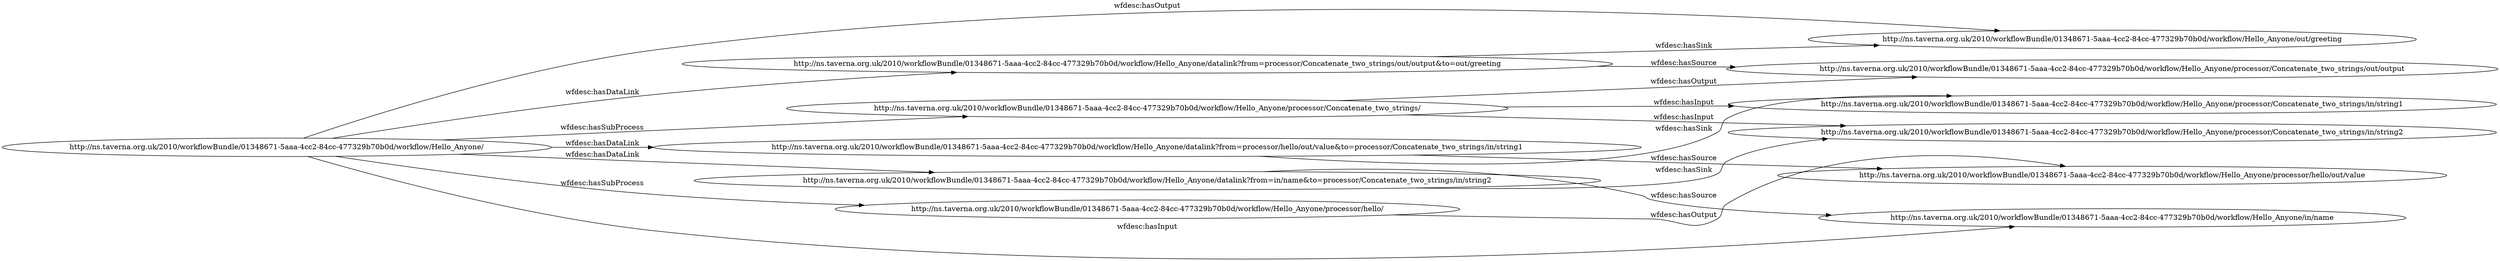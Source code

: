 digraph ar2dtool_diagram { 
rankdir=LR;
size="1501"
	"http://ns.taverna.org.uk/2010/workflowBundle/01348671-5aaa-4cc2-84cc-477329b70b0d/workflow/Hello_Anyone/datalink?from=processor/Concatenate_two_strings/out/output&to=out/greeting" -> "http://ns.taverna.org.uk/2010/workflowBundle/01348671-5aaa-4cc2-84cc-477329b70b0d/workflow/Hello_Anyone/out/greeting" [ label = "wfdesc:hasSink" ];
	"http://ns.taverna.org.uk/2010/workflowBundle/01348671-5aaa-4cc2-84cc-477329b70b0d/workflow/Hello_Anyone/datalink?from=processor/Concatenate_two_strings/out/output&to=out/greeting" -> "http://ns.taverna.org.uk/2010/workflowBundle/01348671-5aaa-4cc2-84cc-477329b70b0d/workflow/Hello_Anyone/processor/Concatenate_two_strings/out/output" [ label = "wfdesc:hasSource" ];
	"http://ns.taverna.org.uk/2010/workflowBundle/01348671-5aaa-4cc2-84cc-477329b70b0d/workflow/Hello_Anyone/datalink?from=processor/hello/out/value&to=processor/Concatenate_two_strings/in/string1" -> "http://ns.taverna.org.uk/2010/workflowBundle/01348671-5aaa-4cc2-84cc-477329b70b0d/workflow/Hello_Anyone/processor/Concatenate_two_strings/in/string1" [ label = "wfdesc:hasSink" ];
	"http://ns.taverna.org.uk/2010/workflowBundle/01348671-5aaa-4cc2-84cc-477329b70b0d/workflow/Hello_Anyone/datalink?from=processor/hello/out/value&to=processor/Concatenate_two_strings/in/string1" -> "http://ns.taverna.org.uk/2010/workflowBundle/01348671-5aaa-4cc2-84cc-477329b70b0d/workflow/Hello_Anyone/processor/hello/out/value" [ label = "wfdesc:hasSource" ];
	"http://ns.taverna.org.uk/2010/workflowBundle/01348671-5aaa-4cc2-84cc-477329b70b0d/workflow/Hello_Anyone/processor/hello/" -> "http://ns.taverna.org.uk/2010/workflowBundle/01348671-5aaa-4cc2-84cc-477329b70b0d/workflow/Hello_Anyone/processor/hello/out/value" [ label = "wfdesc:hasOutput" ];
	"http://ns.taverna.org.uk/2010/workflowBundle/01348671-5aaa-4cc2-84cc-477329b70b0d/workflow/Hello_Anyone/" -> "http://ns.taverna.org.uk/2010/workflowBundle/01348671-5aaa-4cc2-84cc-477329b70b0d/workflow/Hello_Anyone/datalink?from=processor/hello/out/value&to=processor/Concatenate_two_strings/in/string1" [ label = "wfdesc:hasDataLink" ];
	"http://ns.taverna.org.uk/2010/workflowBundle/01348671-5aaa-4cc2-84cc-477329b70b0d/workflow/Hello_Anyone/" -> "http://ns.taverna.org.uk/2010/workflowBundle/01348671-5aaa-4cc2-84cc-477329b70b0d/workflow/Hello_Anyone/datalink?from=processor/Concatenate_two_strings/out/output&to=out/greeting" [ label = "wfdesc:hasDataLink" ];
	"http://ns.taverna.org.uk/2010/workflowBundle/01348671-5aaa-4cc2-84cc-477329b70b0d/workflow/Hello_Anyone/" -> "http://ns.taverna.org.uk/2010/workflowBundle/01348671-5aaa-4cc2-84cc-477329b70b0d/workflow/Hello_Anyone/datalink?from=in/name&to=processor/Concatenate_two_strings/in/string2" [ label = "wfdesc:hasDataLink" ];
	"http://ns.taverna.org.uk/2010/workflowBundle/01348671-5aaa-4cc2-84cc-477329b70b0d/workflow/Hello_Anyone/" -> "http://ns.taverna.org.uk/2010/workflowBundle/01348671-5aaa-4cc2-84cc-477329b70b0d/workflow/Hello_Anyone/processor/hello/" [ label = "wfdesc:hasSubProcess" ];
	"http://ns.taverna.org.uk/2010/workflowBundle/01348671-5aaa-4cc2-84cc-477329b70b0d/workflow/Hello_Anyone/" -> "http://ns.taverna.org.uk/2010/workflowBundle/01348671-5aaa-4cc2-84cc-477329b70b0d/workflow/Hello_Anyone/processor/Concatenate_two_strings/" [ label = "wfdesc:hasSubProcess" ];
	"http://ns.taverna.org.uk/2010/workflowBundle/01348671-5aaa-4cc2-84cc-477329b70b0d/workflow/Hello_Anyone/" -> "http://ns.taverna.org.uk/2010/workflowBundle/01348671-5aaa-4cc2-84cc-477329b70b0d/workflow/Hello_Anyone/out/greeting" [ label = "wfdesc:hasOutput" ];
	"http://ns.taverna.org.uk/2010/workflowBundle/01348671-5aaa-4cc2-84cc-477329b70b0d/workflow/Hello_Anyone/" -> "http://ns.taverna.org.uk/2010/workflowBundle/01348671-5aaa-4cc2-84cc-477329b70b0d/workflow/Hello_Anyone/in/name" [ label = "wfdesc:hasInput" ];
	"http://ns.taverna.org.uk/2010/workflowBundle/01348671-5aaa-4cc2-84cc-477329b70b0d/workflow/Hello_Anyone/processor/Concatenate_two_strings/" -> "http://ns.taverna.org.uk/2010/workflowBundle/01348671-5aaa-4cc2-84cc-477329b70b0d/workflow/Hello_Anyone/processor/Concatenate_two_strings/out/output" [ label = "wfdesc:hasOutput" ];
	"http://ns.taverna.org.uk/2010/workflowBundle/01348671-5aaa-4cc2-84cc-477329b70b0d/workflow/Hello_Anyone/processor/Concatenate_two_strings/" -> "http://ns.taverna.org.uk/2010/workflowBundle/01348671-5aaa-4cc2-84cc-477329b70b0d/workflow/Hello_Anyone/processor/Concatenate_two_strings/in/string2" [ label = "wfdesc:hasInput" ];
	"http://ns.taverna.org.uk/2010/workflowBundle/01348671-5aaa-4cc2-84cc-477329b70b0d/workflow/Hello_Anyone/processor/Concatenate_two_strings/" -> "http://ns.taverna.org.uk/2010/workflowBundle/01348671-5aaa-4cc2-84cc-477329b70b0d/workflow/Hello_Anyone/processor/Concatenate_two_strings/in/string1" [ label = "wfdesc:hasInput" ];
	"http://ns.taverna.org.uk/2010/workflowBundle/01348671-5aaa-4cc2-84cc-477329b70b0d/workflow/Hello_Anyone/datalink?from=in/name&to=processor/Concatenate_two_strings/in/string2" -> "http://ns.taverna.org.uk/2010/workflowBundle/01348671-5aaa-4cc2-84cc-477329b70b0d/workflow/Hello_Anyone/processor/Concatenate_two_strings/in/string2" [ label = "wfdesc:hasSink" ];
	"http://ns.taverna.org.uk/2010/workflowBundle/01348671-5aaa-4cc2-84cc-477329b70b0d/workflow/Hello_Anyone/datalink?from=in/name&to=processor/Concatenate_two_strings/in/string2" -> "http://ns.taverna.org.uk/2010/workflowBundle/01348671-5aaa-4cc2-84cc-477329b70b0d/workflow/Hello_Anyone/in/name" [ label = "wfdesc:hasSource" ];

}
